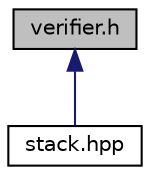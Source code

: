 digraph "verifier.h"
{
 // LATEX_PDF_SIZE
  edge [fontname="Helvetica",fontsize="10",labelfontname="Helvetica",labelfontsize="10"];
  node [fontname="Helvetica",fontsize="10",shape=record];
  Node1 [label="verifier.h",height=0.2,width=0.4,color="black", fillcolor="grey75", style="filled", fontcolor="black",tooltip="This file contains Verifier."];
  Node1 -> Node2 [dir="back",color="midnightblue",fontsize="10",style="solid",fontname="Helvetica"];
  Node2 [label="stack.hpp",height=0.2,width=0.4,color="black", fillcolor="white", style="filled",URL="$stack_8hpp_source.html",tooltip=" "];
}
